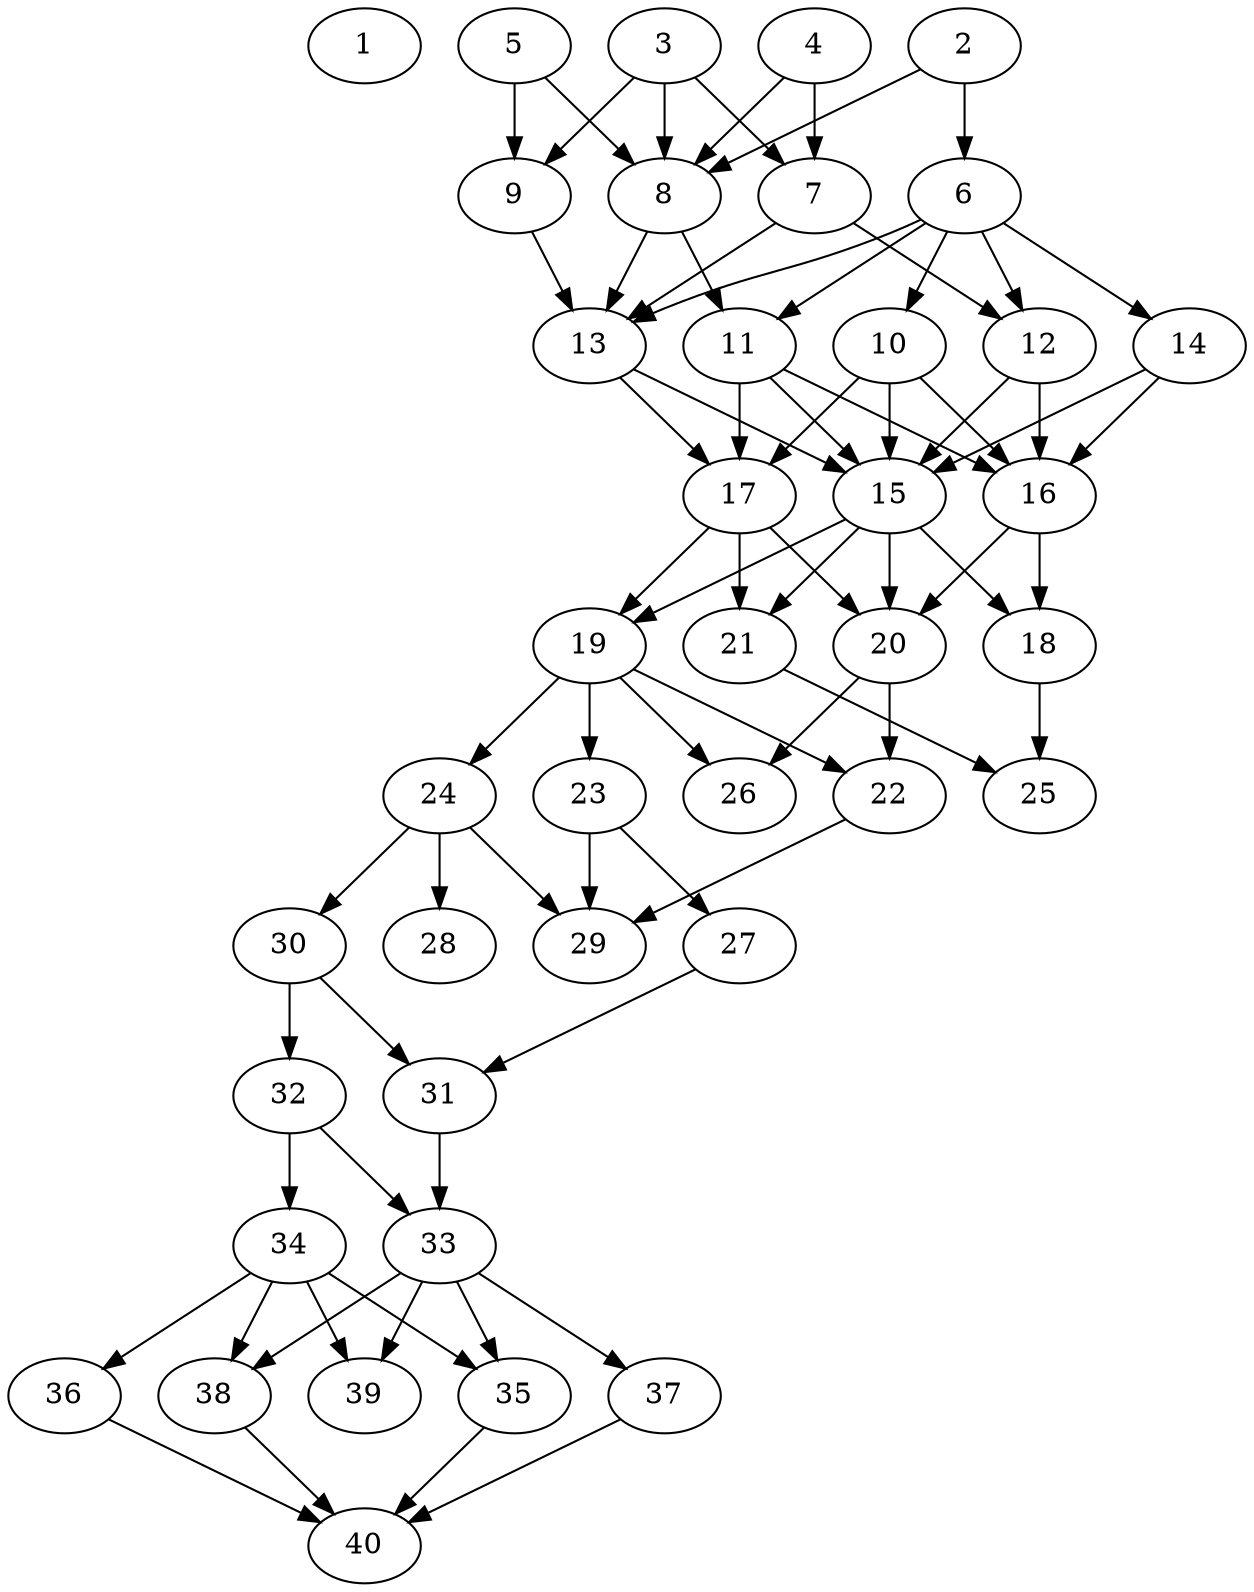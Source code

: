 // DAG automatically generated by daggen at Tue Aug  6 16:28:35 2019
// ./daggen --dot -n 40 --ccr 0.3 --fat 0.4 --regular 0.5 --density 0.9 --mindata 5242880 --maxdata 52428800 
digraph G {
  1 [size="21756587", alpha="0.04", expect_size="6526976"] 
  2 [size="92122453", alpha="0.04", expect_size="27636736"] 
  2 -> 6 [size ="27636736"]
  2 -> 8 [size ="27636736"]
  3 [size="60829013", alpha="0.06", expect_size="18248704"] 
  3 -> 7 [size ="18248704"]
  3 -> 8 [size ="18248704"]
  3 -> 9 [size ="18248704"]
  4 [size="75008000", alpha="0.02", expect_size="22502400"] 
  4 -> 7 [size ="22502400"]
  4 -> 8 [size ="22502400"]
  5 [size="165451093", alpha="0.12", expect_size="49635328"] 
  5 -> 8 [size ="49635328"]
  5 -> 9 [size ="49635328"]
  6 [size="91951787", alpha="0.11", expect_size="27585536"] 
  6 -> 10 [size ="27585536"]
  6 -> 11 [size ="27585536"]
  6 -> 12 [size ="27585536"]
  6 -> 13 [size ="27585536"]
  6 -> 14 [size ="27585536"]
  7 [size="130075307", alpha="0.06", expect_size="39022592"] 
  7 -> 12 [size ="39022592"]
  7 -> 13 [size ="39022592"]
  8 [size="65856853", alpha="0.16", expect_size="19757056"] 
  8 -> 11 [size ="19757056"]
  8 -> 13 [size ="19757056"]
  9 [size="149985280", alpha="0.08", expect_size="44995584"] 
  9 -> 13 [size ="44995584"]
  10 [size="158262613", alpha="0.06", expect_size="47478784"] 
  10 -> 15 [size ="47478784"]
  10 -> 16 [size ="47478784"]
  10 -> 17 [size ="47478784"]
  11 [size="161109333", alpha="0.17", expect_size="48332800"] 
  11 -> 15 [size ="48332800"]
  11 -> 16 [size ="48332800"]
  11 -> 17 [size ="48332800"]
  12 [size="33143467", alpha="0.09", expect_size="9943040"] 
  12 -> 15 [size ="9943040"]
  12 -> 16 [size ="9943040"]
  13 [size="64327680", alpha="0.04", expect_size="19298304"] 
  13 -> 15 [size ="19298304"]
  13 -> 17 [size ="19298304"]
  14 [size="110670507", alpha="0.16", expect_size="33201152"] 
  14 -> 15 [size ="33201152"]
  14 -> 16 [size ="33201152"]
  15 [size="126863360", alpha="0.02", expect_size="38059008"] 
  15 -> 18 [size ="38059008"]
  15 -> 19 [size ="38059008"]
  15 -> 20 [size ="38059008"]
  15 -> 21 [size ="38059008"]
  16 [size="60801707", alpha="0.10", expect_size="18240512"] 
  16 -> 18 [size ="18240512"]
  16 -> 20 [size ="18240512"]
  17 [size="146312533", alpha="0.08", expect_size="43893760"] 
  17 -> 19 [size ="43893760"]
  17 -> 20 [size ="43893760"]
  17 -> 21 [size ="43893760"]
  18 [size="36734293", alpha="0.01", expect_size="11020288"] 
  18 -> 25 [size ="11020288"]
  19 [size="160904533", alpha="0.11", expect_size="48271360"] 
  19 -> 22 [size ="48271360"]
  19 -> 23 [size ="48271360"]
  19 -> 24 [size ="48271360"]
  19 -> 26 [size ="48271360"]
  20 [size="70045013", alpha="0.04", expect_size="21013504"] 
  20 -> 22 [size ="21013504"]
  20 -> 26 [size ="21013504"]
  21 [size="120521387", alpha="0.18", expect_size="36156416"] 
  21 -> 25 [size ="36156416"]
  22 [size="94740480", alpha="0.01", expect_size="28422144"] 
  22 -> 29 [size ="28422144"]
  23 [size="169345707", alpha="0.10", expect_size="50803712"] 
  23 -> 27 [size ="50803712"]
  23 -> 29 [size ="50803712"]
  24 [size="41410560", alpha="0.06", expect_size="12423168"] 
  24 -> 28 [size ="12423168"]
  24 -> 29 [size ="12423168"]
  24 -> 30 [size ="12423168"]
  25 [size="166338560", alpha="0.01", expect_size="49901568"] 
  26 [size="23435947", alpha="0.06", expect_size="7030784"] 
  27 [size="103942827", alpha="0.05", expect_size="31182848"] 
  27 -> 31 [size ="31182848"]
  28 [size="167434240", alpha="0.10", expect_size="50230272"] 
  29 [size="21661013", alpha="0.12", expect_size="6498304"] 
  30 [size="104581120", alpha="0.11", expect_size="31374336"] 
  30 -> 31 [size ="31374336"]
  30 -> 32 [size ="31374336"]
  31 [size="135338667", alpha="0.09", expect_size="40601600"] 
  31 -> 33 [size ="40601600"]
  32 [size="118213973", alpha="0.09", expect_size="35464192"] 
  32 -> 33 [size ="35464192"]
  32 -> 34 [size ="35464192"]
  33 [size="127856640", alpha="0.15", expect_size="38356992"] 
  33 -> 35 [size ="38356992"]
  33 -> 37 [size ="38356992"]
  33 -> 38 [size ="38356992"]
  33 -> 39 [size ="38356992"]
  34 [size="50336427", alpha="0.13", expect_size="15100928"] 
  34 -> 35 [size ="15100928"]
  34 -> 36 [size ="15100928"]
  34 -> 38 [size ="15100928"]
  34 -> 39 [size ="15100928"]
  35 [size="100464640", alpha="0.05", expect_size="30139392"] 
  35 -> 40 [size ="30139392"]
  36 [size="111653547", alpha="0.02", expect_size="33496064"] 
  36 -> 40 [size ="33496064"]
  37 [size="158375253", alpha="0.16", expect_size="47512576"] 
  37 -> 40 [size ="47512576"]
  38 [size="38659413", alpha="0.12", expect_size="11597824"] 
  38 -> 40 [size ="11597824"]
  39 [size="115456000", alpha="0.06", expect_size="34636800"] 
  40 [size="49425067", alpha="0.07", expect_size="14827520"] 
}
